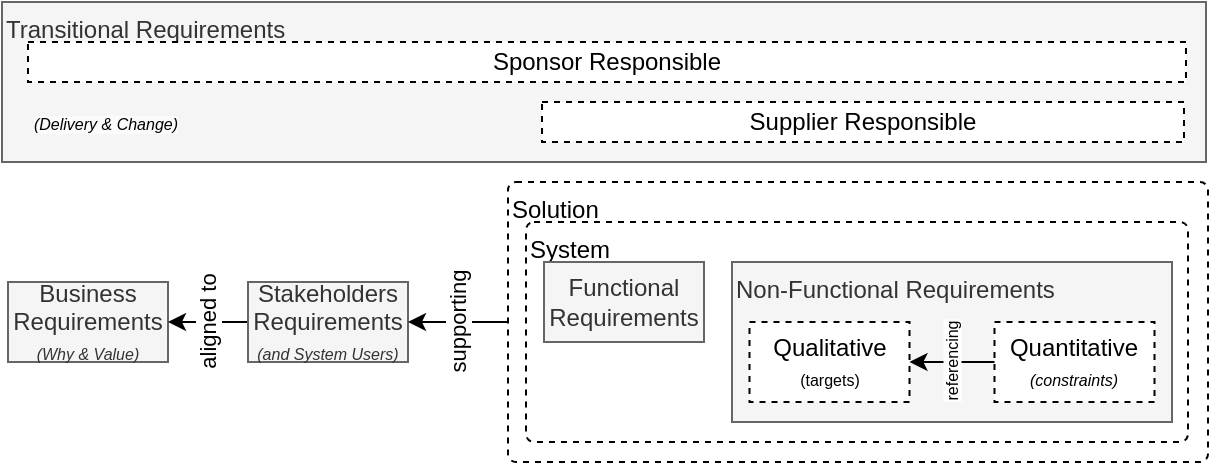 <mxfile compressed="false" version="20.8.16" type="device">
  <diagram id="7jLlEumUiMLtJq0d6O2o" name="View">
    <mxGraphModel dx="1036" dy="623" grid="1" gridSize="10" guides="1" tooltips="1" connect="1" arrows="1" fold="1" page="1" pageScale="1" pageWidth="827" pageHeight="1169" math="0" shadow="0">
      <root>
        <mxCell id="R8PEM5ubBwQ5RRjLXsm--0" />
        <mxCell id="R8PEM5ubBwQ5RRjLXsm--1" parent="R8PEM5ubBwQ5RRjLXsm--0" />
        <mxCell id="Bb3ik_aOIdPs3Mw46473-32" value="Business&lt;br&gt;Requirements&lt;br&gt;&lt;font style=&quot;font-size: 8px;&quot;&gt;&lt;i&gt;(Why &amp;amp; Value)&lt;/i&gt;&lt;/font&gt;" style="rounded=0;whiteSpace=wrap;html=1;fillColor=#f5f5f5;fontColor=#333333;strokeColor=#666666;" parent="R8PEM5ubBwQ5RRjLXsm--1" vertex="1">
          <mxGeometry x="40" y="290" width="80" height="40" as="geometry" />
        </mxCell>
        <mxCell id="Bb3ik_aOIdPs3Mw46473-33" value="aligned to" style="edgeStyle=orthogonalEdgeStyle;rounded=0;orthogonalLoop=1;jettySize=auto;html=1;entryX=1;entryY=0.5;entryDx=0;entryDy=0;horizontal=0;" parent="R8PEM5ubBwQ5RRjLXsm--1" source="Bb3ik_aOIdPs3Mw46473-34" target="Bb3ik_aOIdPs3Mw46473-32" edge="1">
          <mxGeometry relative="1" as="geometry" />
        </mxCell>
        <mxCell id="Bb3ik_aOIdPs3Mw46473-34" value="Stakeholders&lt;br&gt;Requirements&lt;br&gt;&lt;font style=&quot;font-size: 8px;&quot;&gt;&lt;i&gt;(and System Users)&lt;/i&gt;&lt;/font&gt;" style="rounded=0;whiteSpace=wrap;html=1;fillColor=#f5f5f5;fontColor=#333333;strokeColor=#666666;" parent="R8PEM5ubBwQ5RRjLXsm--1" vertex="1">
          <mxGeometry x="160" y="290" width="80" height="40" as="geometry" />
        </mxCell>
        <mxCell id="Bb3ik_aOIdPs3Mw46473-35" value="Solution" style="rounded=1;whiteSpace=wrap;html=1;arcSize=8;absoluteArcSize=1;container=1;collapsible=0;recursiveResize=0;dashed=1;align=left;verticalAlign=top;" parent="R8PEM5ubBwQ5RRjLXsm--1" vertex="1">
          <mxGeometry x="290" y="240" width="350" height="140" as="geometry" />
        </mxCell>
        <mxCell id="Bb3ik_aOIdPs3Mw46473-36" value="System" style="rounded=1;whiteSpace=wrap;html=1;arcSize=8;absoluteArcSize=1;container=1;collapsible=0;recursiveResize=0;dashed=1;align=left;verticalAlign=top;" parent="Bb3ik_aOIdPs3Mw46473-35" vertex="1">
          <mxGeometry x="9" y="20" width="331" height="110" as="geometry" />
        </mxCell>
        <mxCell id="Bb3ik_aOIdPs3Mw46473-37" value="Functional&lt;br&gt;Requirements" style="rounded=0;whiteSpace=wrap;html=1;fillColor=#f5f5f5;fontColor=#333333;strokeColor=#666666;" parent="Bb3ik_aOIdPs3Mw46473-36" vertex="1">
          <mxGeometry x="9" y="20" width="80" height="40" as="geometry" />
        </mxCell>
        <mxCell id="Bb3ik_aOIdPs3Mw46473-38" value="Non-Functional Requirements" style="rounded=0;whiteSpace=wrap;html=1;align=left;verticalAlign=top;container=1;collapsible=0;recursiveResize=0;fillColor=#f5f5f5;fontColor=#333333;strokeColor=#666666;" parent="Bb3ik_aOIdPs3Mw46473-36" vertex="1">
          <mxGeometry x="103" y="20" width="220" height="80" as="geometry" />
        </mxCell>
        <mxCell id="Bb3ik_aOIdPs3Mw46473-40" value="Qualitative&lt;br&gt;&lt;font style=&quot;font-size: 8px;&quot;&gt;(targets)&lt;/font&gt;" style="rounded=0;whiteSpace=wrap;html=1;dashed=1;" parent="Bb3ik_aOIdPs3Mw46473-38" vertex="1">
          <mxGeometry x="8.75" y="30" width="80" height="40" as="geometry" />
        </mxCell>
        <mxCell id="Bb3ik_aOIdPs3Mw46473-39" value="Quantitative&lt;br&gt;&lt;i&gt;&lt;font style=&quot;font-size: 8px;&quot;&gt;(constraints)&lt;/font&gt;&lt;/i&gt;" style="rounded=0;whiteSpace=wrap;html=1;dashed=1;" parent="Bb3ik_aOIdPs3Mw46473-38" vertex="1">
          <mxGeometry x="131.25" y="30" width="80" height="40" as="geometry" />
        </mxCell>
        <mxCell id="Bb3ik_aOIdPs3Mw46473-43" value="referencing" style="edgeStyle=orthogonalEdgeStyle;rounded=0;orthogonalLoop=1;jettySize=auto;html=1;entryX=1;entryY=0.5;entryDx=0;entryDy=0;fontSize=8;horizontal=0;" parent="Bb3ik_aOIdPs3Mw46473-38" source="Bb3ik_aOIdPs3Mw46473-39" target="Bb3ik_aOIdPs3Mw46473-40" edge="1">
          <mxGeometry relative="1" as="geometry" />
        </mxCell>
        <mxCell id="Bb3ik_aOIdPs3Mw46473-42" value="supporting" style="edgeStyle=orthogonalEdgeStyle;rounded=0;orthogonalLoop=1;jettySize=auto;html=1;horizontal=0;exitX=0;exitY=0.5;exitDx=0;exitDy=0;" parent="R8PEM5ubBwQ5RRjLXsm--1" source="Bb3ik_aOIdPs3Mw46473-35" target="Bb3ik_aOIdPs3Mw46473-34" edge="1">
          <mxGeometry relative="1" as="geometry" />
        </mxCell>
        <mxCell id="qyG0mkK-_tc5QcbyG11I-0" value="Transitional Requirements" style="rounded=0;whiteSpace=wrap;html=1;arcSize=8;absoluteArcSize=1;container=1;collapsible=0;recursiveResize=0;align=left;verticalAlign=top;fillColor=#f5f5f5;fontColor=#333333;strokeColor=#666666;" vertex="1" parent="R8PEM5ubBwQ5RRjLXsm--1">
          <mxGeometry x="37" y="150" width="602" height="80" as="geometry" />
        </mxCell>
        <mxCell id="qyG0mkK-_tc5QcbyG11I-1" value="Supplier Responsible" style="rounded=0;whiteSpace=wrap;html=1;dashed=1;" vertex="1" parent="qyG0mkK-_tc5QcbyG11I-0">
          <mxGeometry x="270" y="50" width="321" height="20" as="geometry" />
        </mxCell>
        <mxCell id="qyG0mkK-_tc5QcbyG11I-8" value="&lt;i style=&quot;border-color: var(--border-color); color: rgb(0, 0, 0); font-family: Helvetica; font-variant-ligatures: normal; font-variant-caps: normal; font-weight: 400; letter-spacing: normal; orphans: 2; text-align: center; text-indent: 0px; text-transform: none; widows: 2; word-spacing: 0px; -webkit-text-stroke-width: 0px; background-color: rgb(251, 251, 251); text-decoration-thickness: initial; text-decoration-style: initial; text-decoration-color: initial; font-size: 8px;&quot;&gt;(Delivery &amp;amp; Change)&lt;/i&gt;" style="text;html=1;strokeColor=none;fillColor=none;align=center;verticalAlign=middle;whiteSpace=wrap;rounded=0;" vertex="1" parent="qyG0mkK-_tc5QcbyG11I-0">
          <mxGeometry x="12" y="55" width="80" height="10" as="geometry" />
        </mxCell>
        <mxCell id="qyG0mkK-_tc5QcbyG11I-7" value="Sponsor Responsible" style="rounded=0;whiteSpace=wrap;html=1;dashed=1;" vertex="1" parent="R8PEM5ubBwQ5RRjLXsm--1">
          <mxGeometry x="50" y="170" width="579" height="20" as="geometry" />
        </mxCell>
      </root>
    </mxGraphModel>
  </diagram>
</mxfile>
